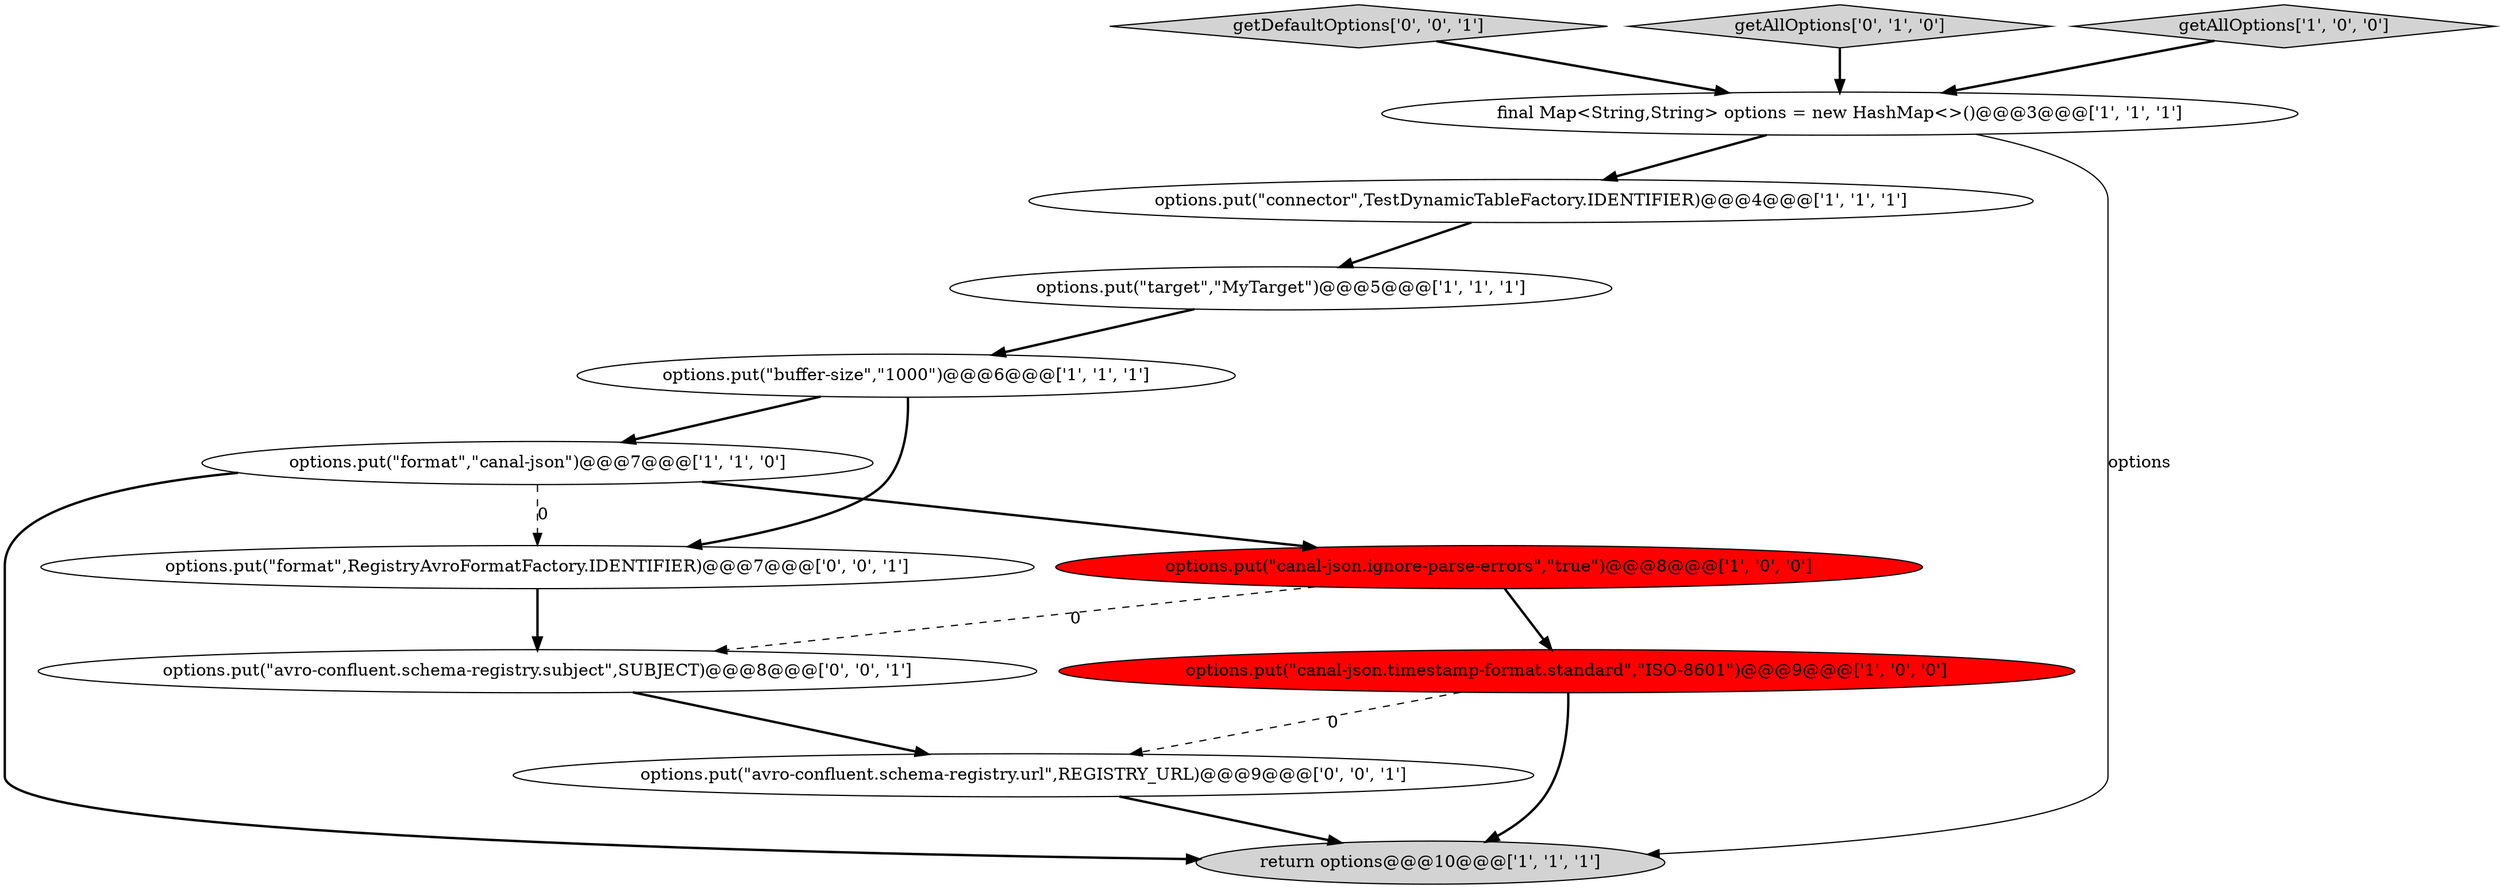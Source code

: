 digraph {
8 [style = filled, label = "options.put(\"connector\",TestDynamicTableFactory.IDENTIFIER)@@@4@@@['1', '1', '1']", fillcolor = white, shape = ellipse image = "AAA0AAABBB1BBB"];
13 [style = filled, label = "getDefaultOptions['0', '0', '1']", fillcolor = lightgray, shape = diamond image = "AAA0AAABBB3BBB"];
10 [style = filled, label = "options.put(\"avro-confluent.schema-registry.subject\",SUBJECT)@@@8@@@['0', '0', '1']", fillcolor = white, shape = ellipse image = "AAA0AAABBB3BBB"];
7 [style = filled, label = "return options@@@10@@@['1', '1', '1']", fillcolor = lightgray, shape = ellipse image = "AAA0AAABBB1BBB"];
9 [style = filled, label = "getAllOptions['0', '1', '0']", fillcolor = lightgray, shape = diamond image = "AAA0AAABBB2BBB"];
4 [style = filled, label = "options.put(\"format\",\"canal-json\")@@@7@@@['1', '1', '0']", fillcolor = white, shape = ellipse image = "AAA0AAABBB1BBB"];
5 [style = filled, label = "final Map<String,String> options = new HashMap<>()@@@3@@@['1', '1', '1']", fillcolor = white, shape = ellipse image = "AAA0AAABBB1BBB"];
12 [style = filled, label = "options.put(\"avro-confluent.schema-registry.url\",REGISTRY_URL)@@@9@@@['0', '0', '1']", fillcolor = white, shape = ellipse image = "AAA0AAABBB3BBB"];
6 [style = filled, label = "options.put(\"target\",\"MyTarget\")@@@5@@@['1', '1', '1']", fillcolor = white, shape = ellipse image = "AAA0AAABBB1BBB"];
0 [style = filled, label = "getAllOptions['1', '0', '0']", fillcolor = lightgray, shape = diamond image = "AAA0AAABBB1BBB"];
1 [style = filled, label = "options.put(\"buffer-size\",\"1000\")@@@6@@@['1', '1', '1']", fillcolor = white, shape = ellipse image = "AAA0AAABBB1BBB"];
11 [style = filled, label = "options.put(\"format\",RegistryAvroFormatFactory.IDENTIFIER)@@@7@@@['0', '0', '1']", fillcolor = white, shape = ellipse image = "AAA0AAABBB3BBB"];
3 [style = filled, label = "options.put(\"canal-json.timestamp-format.standard\",\"ISO-8601\")@@@9@@@['1', '0', '0']", fillcolor = red, shape = ellipse image = "AAA1AAABBB1BBB"];
2 [style = filled, label = "options.put(\"canal-json.ignore-parse-errors\",\"true\")@@@8@@@['1', '0', '0']", fillcolor = red, shape = ellipse image = "AAA1AAABBB1BBB"];
9->5 [style = bold, label=""];
6->1 [style = bold, label=""];
5->8 [style = bold, label=""];
2->10 [style = dashed, label="0"];
1->4 [style = bold, label=""];
8->6 [style = bold, label=""];
4->2 [style = bold, label=""];
4->11 [style = dashed, label="0"];
3->12 [style = dashed, label="0"];
3->7 [style = bold, label=""];
11->10 [style = bold, label=""];
10->12 [style = bold, label=""];
5->7 [style = solid, label="options"];
12->7 [style = bold, label=""];
4->7 [style = bold, label=""];
2->3 [style = bold, label=""];
1->11 [style = bold, label=""];
0->5 [style = bold, label=""];
13->5 [style = bold, label=""];
}
